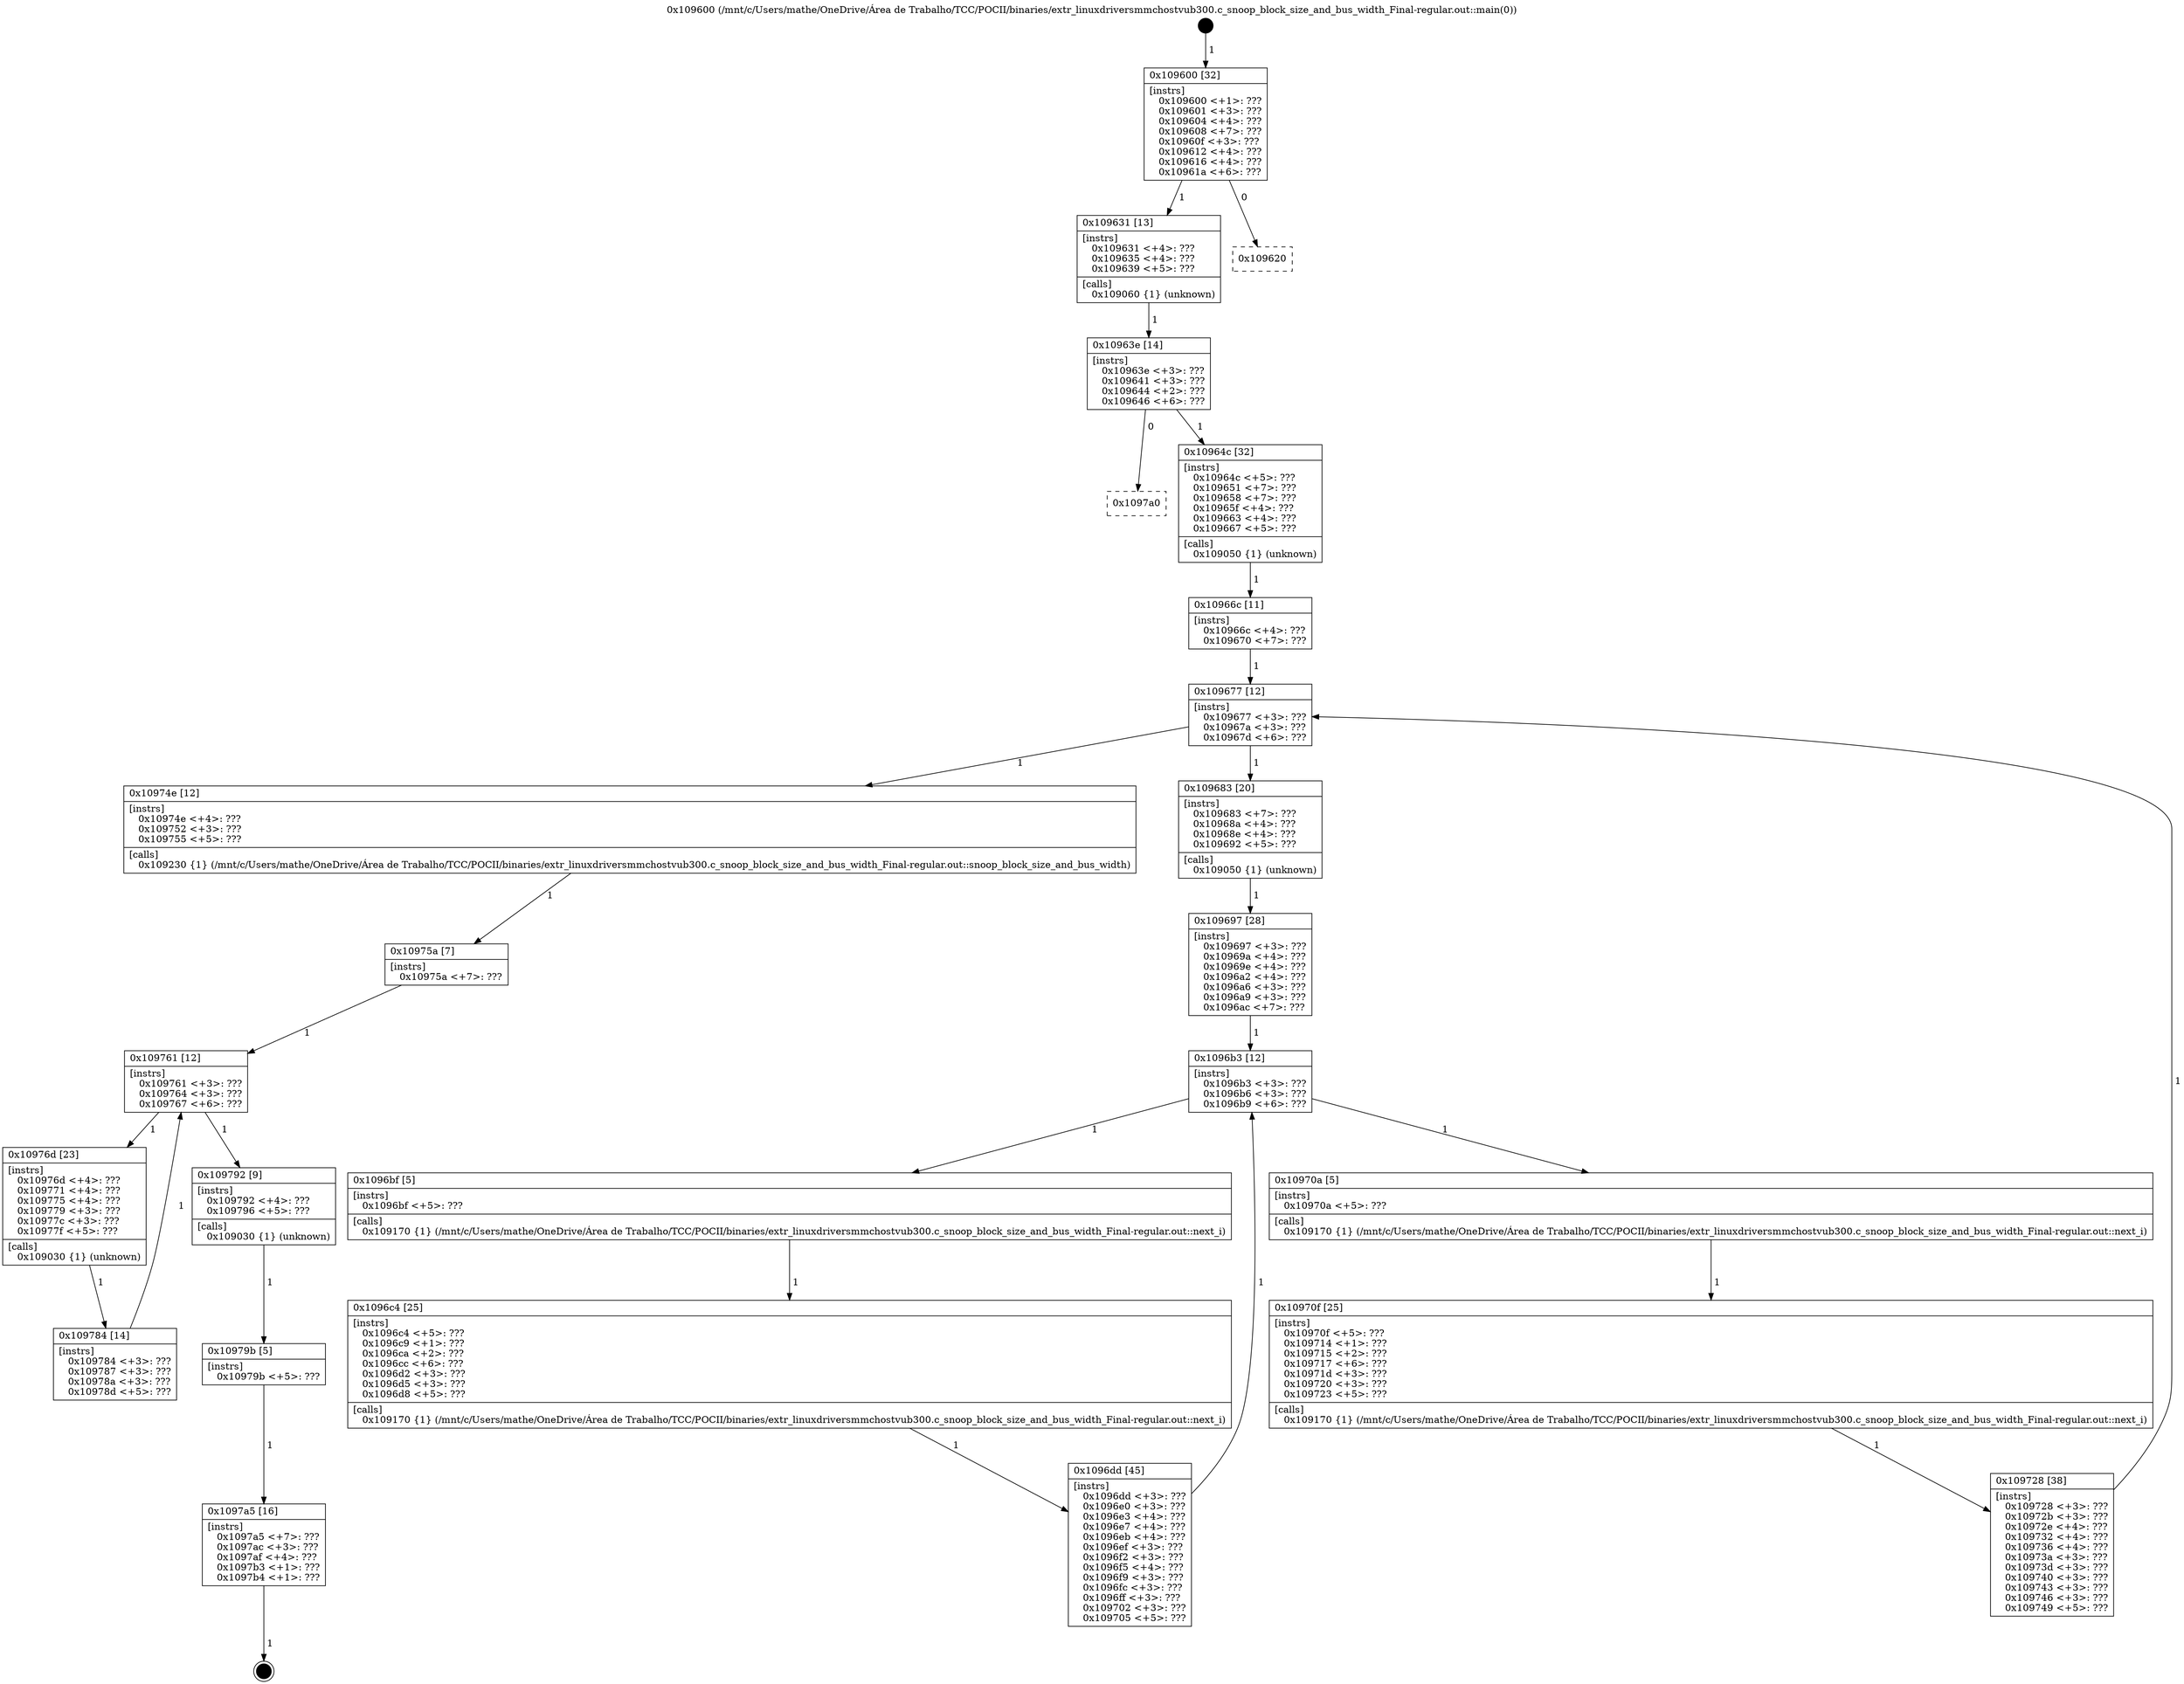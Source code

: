 digraph "0x109600" {
  label = "0x109600 (/mnt/c/Users/mathe/OneDrive/Área de Trabalho/TCC/POCII/binaries/extr_linuxdriversmmchostvub300.c_snoop_block_size_and_bus_width_Final-regular.out::main(0))"
  labelloc = "t"
  node[shape=record]

  Entry [label="",width=0.3,height=0.3,shape=circle,fillcolor=black,style=filled]
  "0x109600" [label="{
     0x109600 [32]\l
     | [instrs]\l
     &nbsp;&nbsp;0x109600 \<+1\>: ???\l
     &nbsp;&nbsp;0x109601 \<+3\>: ???\l
     &nbsp;&nbsp;0x109604 \<+4\>: ???\l
     &nbsp;&nbsp;0x109608 \<+7\>: ???\l
     &nbsp;&nbsp;0x10960f \<+3\>: ???\l
     &nbsp;&nbsp;0x109612 \<+4\>: ???\l
     &nbsp;&nbsp;0x109616 \<+4\>: ???\l
     &nbsp;&nbsp;0x10961a \<+6\>: ???\l
  }"]
  "0x109631" [label="{
     0x109631 [13]\l
     | [instrs]\l
     &nbsp;&nbsp;0x109631 \<+4\>: ???\l
     &nbsp;&nbsp;0x109635 \<+4\>: ???\l
     &nbsp;&nbsp;0x109639 \<+5\>: ???\l
     | [calls]\l
     &nbsp;&nbsp;0x109060 \{1\} (unknown)\l
  }"]
  "0x109620" [label="{
     0x109620\l
  }", style=dashed]
  "0x10963e" [label="{
     0x10963e [14]\l
     | [instrs]\l
     &nbsp;&nbsp;0x10963e \<+3\>: ???\l
     &nbsp;&nbsp;0x109641 \<+3\>: ???\l
     &nbsp;&nbsp;0x109644 \<+2\>: ???\l
     &nbsp;&nbsp;0x109646 \<+6\>: ???\l
  }"]
  "0x1097a0" [label="{
     0x1097a0\l
  }", style=dashed]
  "0x10964c" [label="{
     0x10964c [32]\l
     | [instrs]\l
     &nbsp;&nbsp;0x10964c \<+5\>: ???\l
     &nbsp;&nbsp;0x109651 \<+7\>: ???\l
     &nbsp;&nbsp;0x109658 \<+7\>: ???\l
     &nbsp;&nbsp;0x10965f \<+4\>: ???\l
     &nbsp;&nbsp;0x109663 \<+4\>: ???\l
     &nbsp;&nbsp;0x109667 \<+5\>: ???\l
     | [calls]\l
     &nbsp;&nbsp;0x109050 \{1\} (unknown)\l
  }"]
  Exit [label="",width=0.3,height=0.3,shape=circle,fillcolor=black,style=filled,peripheries=2]
  "0x109677" [label="{
     0x109677 [12]\l
     | [instrs]\l
     &nbsp;&nbsp;0x109677 \<+3\>: ???\l
     &nbsp;&nbsp;0x10967a \<+3\>: ???\l
     &nbsp;&nbsp;0x10967d \<+6\>: ???\l
  }"]
  "0x10974e" [label="{
     0x10974e [12]\l
     | [instrs]\l
     &nbsp;&nbsp;0x10974e \<+4\>: ???\l
     &nbsp;&nbsp;0x109752 \<+3\>: ???\l
     &nbsp;&nbsp;0x109755 \<+5\>: ???\l
     | [calls]\l
     &nbsp;&nbsp;0x109230 \{1\} (/mnt/c/Users/mathe/OneDrive/Área de Trabalho/TCC/POCII/binaries/extr_linuxdriversmmchostvub300.c_snoop_block_size_and_bus_width_Final-regular.out::snoop_block_size_and_bus_width)\l
  }"]
  "0x109683" [label="{
     0x109683 [20]\l
     | [instrs]\l
     &nbsp;&nbsp;0x109683 \<+7\>: ???\l
     &nbsp;&nbsp;0x10968a \<+4\>: ???\l
     &nbsp;&nbsp;0x10968e \<+4\>: ???\l
     &nbsp;&nbsp;0x109692 \<+5\>: ???\l
     | [calls]\l
     &nbsp;&nbsp;0x109050 \{1\} (unknown)\l
  }"]
  "0x1096b3" [label="{
     0x1096b3 [12]\l
     | [instrs]\l
     &nbsp;&nbsp;0x1096b3 \<+3\>: ???\l
     &nbsp;&nbsp;0x1096b6 \<+3\>: ???\l
     &nbsp;&nbsp;0x1096b9 \<+6\>: ???\l
  }"]
  "0x10970a" [label="{
     0x10970a [5]\l
     | [instrs]\l
     &nbsp;&nbsp;0x10970a \<+5\>: ???\l
     | [calls]\l
     &nbsp;&nbsp;0x109170 \{1\} (/mnt/c/Users/mathe/OneDrive/Área de Trabalho/TCC/POCII/binaries/extr_linuxdriversmmchostvub300.c_snoop_block_size_and_bus_width_Final-regular.out::next_i)\l
  }"]
  "0x1096bf" [label="{
     0x1096bf [5]\l
     | [instrs]\l
     &nbsp;&nbsp;0x1096bf \<+5\>: ???\l
     | [calls]\l
     &nbsp;&nbsp;0x109170 \{1\} (/mnt/c/Users/mathe/OneDrive/Área de Trabalho/TCC/POCII/binaries/extr_linuxdriversmmchostvub300.c_snoop_block_size_and_bus_width_Final-regular.out::next_i)\l
  }"]
  "0x1096c4" [label="{
     0x1096c4 [25]\l
     | [instrs]\l
     &nbsp;&nbsp;0x1096c4 \<+5\>: ???\l
     &nbsp;&nbsp;0x1096c9 \<+1\>: ???\l
     &nbsp;&nbsp;0x1096ca \<+2\>: ???\l
     &nbsp;&nbsp;0x1096cc \<+6\>: ???\l
     &nbsp;&nbsp;0x1096d2 \<+3\>: ???\l
     &nbsp;&nbsp;0x1096d5 \<+3\>: ???\l
     &nbsp;&nbsp;0x1096d8 \<+5\>: ???\l
     | [calls]\l
     &nbsp;&nbsp;0x109170 \{1\} (/mnt/c/Users/mathe/OneDrive/Área de Trabalho/TCC/POCII/binaries/extr_linuxdriversmmchostvub300.c_snoop_block_size_and_bus_width_Final-regular.out::next_i)\l
  }"]
  "0x1096dd" [label="{
     0x1096dd [45]\l
     | [instrs]\l
     &nbsp;&nbsp;0x1096dd \<+3\>: ???\l
     &nbsp;&nbsp;0x1096e0 \<+3\>: ???\l
     &nbsp;&nbsp;0x1096e3 \<+4\>: ???\l
     &nbsp;&nbsp;0x1096e7 \<+4\>: ???\l
     &nbsp;&nbsp;0x1096eb \<+4\>: ???\l
     &nbsp;&nbsp;0x1096ef \<+3\>: ???\l
     &nbsp;&nbsp;0x1096f2 \<+3\>: ???\l
     &nbsp;&nbsp;0x1096f5 \<+4\>: ???\l
     &nbsp;&nbsp;0x1096f9 \<+3\>: ???\l
     &nbsp;&nbsp;0x1096fc \<+3\>: ???\l
     &nbsp;&nbsp;0x1096ff \<+3\>: ???\l
     &nbsp;&nbsp;0x109702 \<+3\>: ???\l
     &nbsp;&nbsp;0x109705 \<+5\>: ???\l
  }"]
  "0x109697" [label="{
     0x109697 [28]\l
     | [instrs]\l
     &nbsp;&nbsp;0x109697 \<+3\>: ???\l
     &nbsp;&nbsp;0x10969a \<+4\>: ???\l
     &nbsp;&nbsp;0x10969e \<+4\>: ???\l
     &nbsp;&nbsp;0x1096a2 \<+4\>: ???\l
     &nbsp;&nbsp;0x1096a6 \<+3\>: ???\l
     &nbsp;&nbsp;0x1096a9 \<+3\>: ???\l
     &nbsp;&nbsp;0x1096ac \<+7\>: ???\l
  }"]
  "0x10970f" [label="{
     0x10970f [25]\l
     | [instrs]\l
     &nbsp;&nbsp;0x10970f \<+5\>: ???\l
     &nbsp;&nbsp;0x109714 \<+1\>: ???\l
     &nbsp;&nbsp;0x109715 \<+2\>: ???\l
     &nbsp;&nbsp;0x109717 \<+6\>: ???\l
     &nbsp;&nbsp;0x10971d \<+3\>: ???\l
     &nbsp;&nbsp;0x109720 \<+3\>: ???\l
     &nbsp;&nbsp;0x109723 \<+5\>: ???\l
     | [calls]\l
     &nbsp;&nbsp;0x109170 \{1\} (/mnt/c/Users/mathe/OneDrive/Área de Trabalho/TCC/POCII/binaries/extr_linuxdriversmmchostvub300.c_snoop_block_size_and_bus_width_Final-regular.out::next_i)\l
  }"]
  "0x109728" [label="{
     0x109728 [38]\l
     | [instrs]\l
     &nbsp;&nbsp;0x109728 \<+3\>: ???\l
     &nbsp;&nbsp;0x10972b \<+3\>: ???\l
     &nbsp;&nbsp;0x10972e \<+4\>: ???\l
     &nbsp;&nbsp;0x109732 \<+4\>: ???\l
     &nbsp;&nbsp;0x109736 \<+4\>: ???\l
     &nbsp;&nbsp;0x10973a \<+3\>: ???\l
     &nbsp;&nbsp;0x10973d \<+3\>: ???\l
     &nbsp;&nbsp;0x109740 \<+3\>: ???\l
     &nbsp;&nbsp;0x109743 \<+3\>: ???\l
     &nbsp;&nbsp;0x109746 \<+3\>: ???\l
     &nbsp;&nbsp;0x109749 \<+5\>: ???\l
  }"]
  "0x10966c" [label="{
     0x10966c [11]\l
     | [instrs]\l
     &nbsp;&nbsp;0x10966c \<+4\>: ???\l
     &nbsp;&nbsp;0x109670 \<+7\>: ???\l
  }"]
  "0x109761" [label="{
     0x109761 [12]\l
     | [instrs]\l
     &nbsp;&nbsp;0x109761 \<+3\>: ???\l
     &nbsp;&nbsp;0x109764 \<+3\>: ???\l
     &nbsp;&nbsp;0x109767 \<+6\>: ???\l
  }"]
  "0x109792" [label="{
     0x109792 [9]\l
     | [instrs]\l
     &nbsp;&nbsp;0x109792 \<+4\>: ???\l
     &nbsp;&nbsp;0x109796 \<+5\>: ???\l
     | [calls]\l
     &nbsp;&nbsp;0x109030 \{1\} (unknown)\l
  }"]
  "0x10976d" [label="{
     0x10976d [23]\l
     | [instrs]\l
     &nbsp;&nbsp;0x10976d \<+4\>: ???\l
     &nbsp;&nbsp;0x109771 \<+4\>: ???\l
     &nbsp;&nbsp;0x109775 \<+4\>: ???\l
     &nbsp;&nbsp;0x109779 \<+3\>: ???\l
     &nbsp;&nbsp;0x10977c \<+3\>: ???\l
     &nbsp;&nbsp;0x10977f \<+5\>: ???\l
     | [calls]\l
     &nbsp;&nbsp;0x109030 \{1\} (unknown)\l
  }"]
  "0x109784" [label="{
     0x109784 [14]\l
     | [instrs]\l
     &nbsp;&nbsp;0x109784 \<+3\>: ???\l
     &nbsp;&nbsp;0x109787 \<+3\>: ???\l
     &nbsp;&nbsp;0x10978a \<+3\>: ???\l
     &nbsp;&nbsp;0x10978d \<+5\>: ???\l
  }"]
  "0x10975a" [label="{
     0x10975a [7]\l
     | [instrs]\l
     &nbsp;&nbsp;0x10975a \<+7\>: ???\l
  }"]
  "0x10979b" [label="{
     0x10979b [5]\l
     | [instrs]\l
     &nbsp;&nbsp;0x10979b \<+5\>: ???\l
  }"]
  "0x1097a5" [label="{
     0x1097a5 [16]\l
     | [instrs]\l
     &nbsp;&nbsp;0x1097a5 \<+7\>: ???\l
     &nbsp;&nbsp;0x1097ac \<+3\>: ???\l
     &nbsp;&nbsp;0x1097af \<+4\>: ???\l
     &nbsp;&nbsp;0x1097b3 \<+1\>: ???\l
     &nbsp;&nbsp;0x1097b4 \<+1\>: ???\l
  }"]
  Entry -> "0x109600" [label=" 1"]
  "0x109600" -> "0x109631" [label=" 1"]
  "0x109600" -> "0x109620" [label=" 0"]
  "0x109631" -> "0x10963e" [label=" 1"]
  "0x10963e" -> "0x1097a0" [label=" 0"]
  "0x10963e" -> "0x10964c" [label=" 1"]
  "0x1097a5" -> Exit [label=" 1"]
  "0x10964c" -> "0x10966c" [label=" 1"]
  "0x109677" -> "0x10974e" [label=" 1"]
  "0x109677" -> "0x109683" [label=" 1"]
  "0x109683" -> "0x109697" [label=" 1"]
  "0x1096b3" -> "0x10970a" [label=" 1"]
  "0x1096b3" -> "0x1096bf" [label=" 1"]
  "0x1096bf" -> "0x1096c4" [label=" 1"]
  "0x1096c4" -> "0x1096dd" [label=" 1"]
  "0x109697" -> "0x1096b3" [label=" 1"]
  "0x1096dd" -> "0x1096b3" [label=" 1"]
  "0x10970a" -> "0x10970f" [label=" 1"]
  "0x10970f" -> "0x109728" [label=" 1"]
  "0x10966c" -> "0x109677" [label=" 1"]
  "0x109728" -> "0x109677" [label=" 1"]
  "0x10974e" -> "0x10975a" [label=" 1"]
  "0x109761" -> "0x109792" [label=" 1"]
  "0x109761" -> "0x10976d" [label=" 1"]
  "0x10976d" -> "0x109784" [label=" 1"]
  "0x10975a" -> "0x109761" [label=" 1"]
  "0x109784" -> "0x109761" [label=" 1"]
  "0x109792" -> "0x10979b" [label=" 1"]
  "0x10979b" -> "0x1097a5" [label=" 1"]
}
